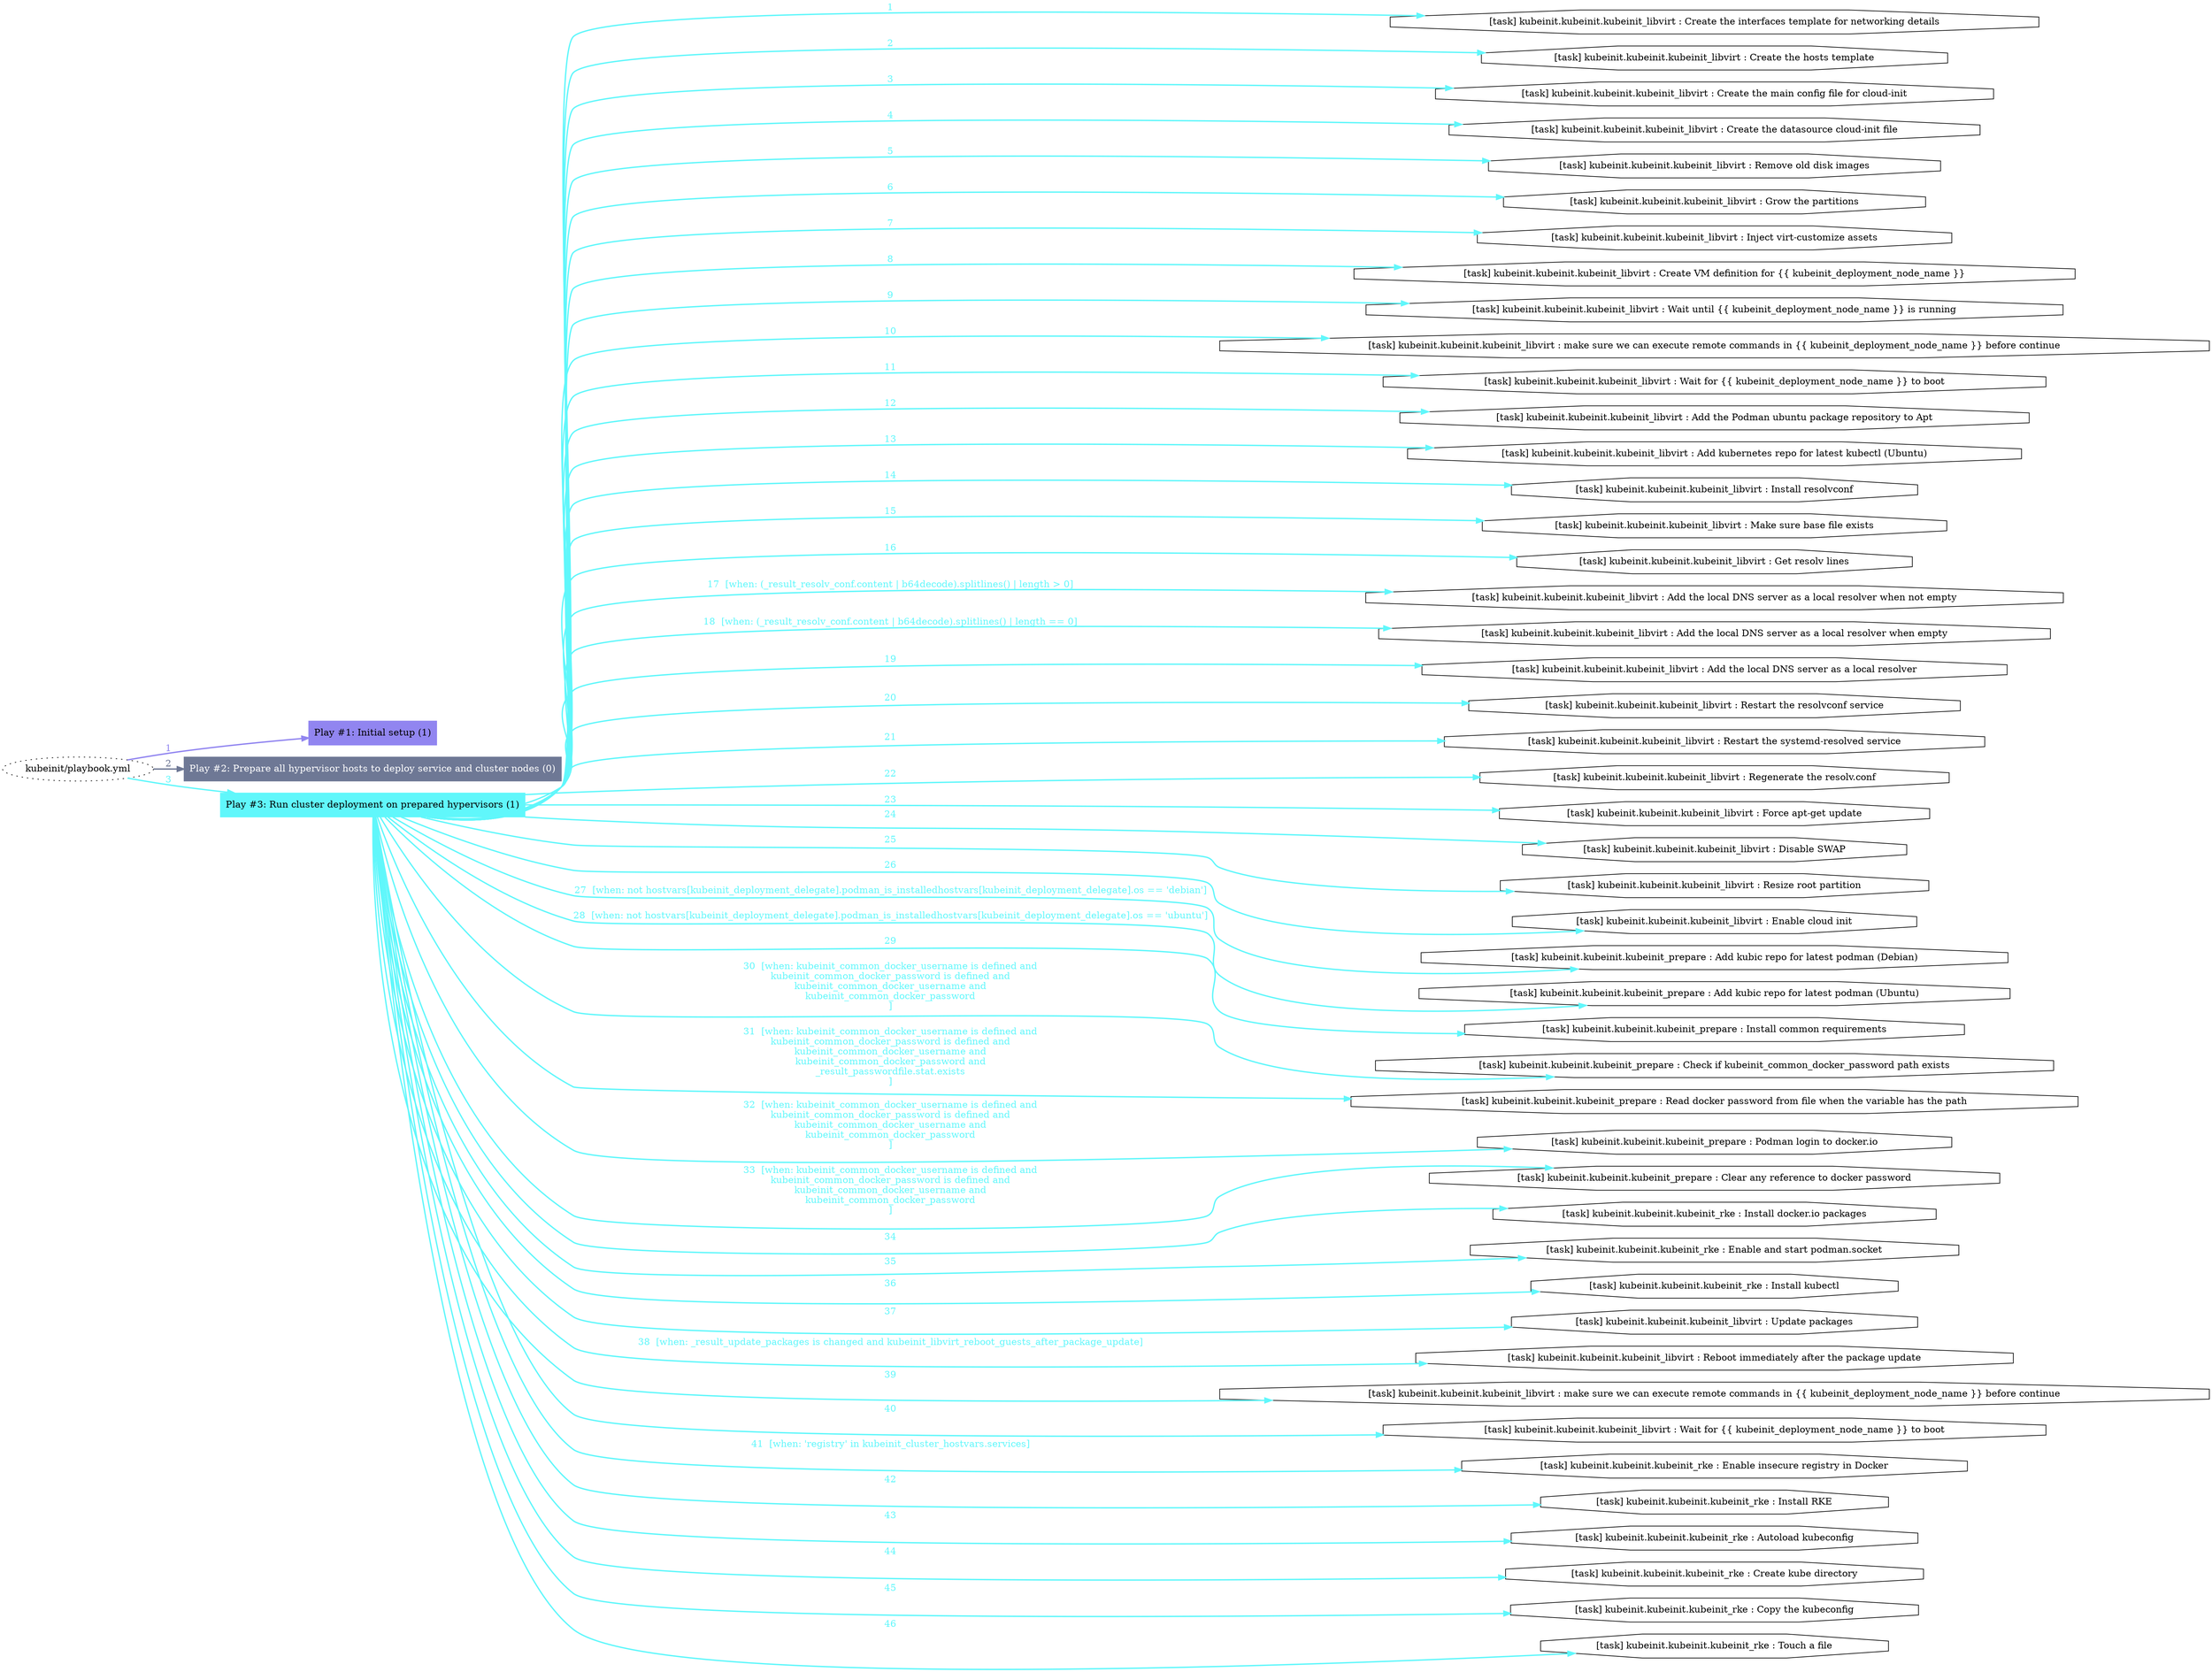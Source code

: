 digraph "kubeinit/playbook.yml "{
	graph [concentrate=true ordering=in rankdir=LR ratio=fill]
	edge [esep=5 sep=10]
	"kubeinit/playbook.yml" [id=root_node style=dotted]
	subgraph "Play #1: Initial setup (1) "{
		"Play #1: Initial setup (1)" [color="#9185f0" fontcolor="#000000" id="play_9eeea9c2-b311-4a8b-b8e2-5568e5272db7" shape=box style=filled tooltip=localhost]
		"kubeinit/playbook.yml" -> "Play #1: Initial setup (1)" [label=1 color="#9185f0" fontcolor="#9185f0" id="edge_12ae481b-4798-40b8-b468-018374bf3f57" style=bold]
	}
	subgraph "Play #2: Prepare all hypervisor hosts to deploy service and cluster nodes (0) "{
		"Play #2: Prepare all hypervisor hosts to deploy service and cluster nodes (0)" [color="#6e7895" fontcolor="#ffffff" id="play_594ba34f-db3d-4c9f-b81a-6cd4f856efc7" shape=box style=filled tooltip=""]
		"kubeinit/playbook.yml" -> "Play #2: Prepare all hypervisor hosts to deploy service and cluster nodes (0)" [label=2 color="#6e7895" fontcolor="#6e7895" id="edge_7771b70f-1e52-4ad0-87c3-402d821da200" style=bold]
	}
	subgraph "Play #3: Run cluster deployment on prepared hypervisors (1) "{
		"Play #3: Run cluster deployment on prepared hypervisors (1)" [color="#60f7fb" fontcolor="#000000" id="play_710655c5-e934-420a-ac91-6c557723e1ef" shape=box style=filled tooltip=localhost]
		"kubeinit/playbook.yml" -> "Play #3: Run cluster deployment on prepared hypervisors (1)" [label=3 color="#60f7fb" fontcolor="#60f7fb" id="edge_02dfe16d-3853-47eb-a2d6-3c775ba72d9f" style=bold]
		"task_4f0fe098-af2f-48ed-80fb-9cd64f452687" [label="[task] kubeinit.kubeinit.kubeinit_libvirt : Create the interfaces template for networking details" id="task_4f0fe098-af2f-48ed-80fb-9cd64f452687" shape=octagon tooltip="[task] kubeinit.kubeinit.kubeinit_libvirt : Create the interfaces template for networking details"]
		"Play #3: Run cluster deployment on prepared hypervisors (1)" -> "task_4f0fe098-af2f-48ed-80fb-9cd64f452687" [label=1 color="#60f7fb" fontcolor="#60f7fb" id="edge_05ccc888-1810-4ddc-a4c7-a117ef663bd1" style=bold]
		"task_148a40b7-ce7f-40de-8348-f1650067883c" [label="[task] kubeinit.kubeinit.kubeinit_libvirt : Create the hosts template" id="task_148a40b7-ce7f-40de-8348-f1650067883c" shape=octagon tooltip="[task] kubeinit.kubeinit.kubeinit_libvirt : Create the hosts template"]
		"Play #3: Run cluster deployment on prepared hypervisors (1)" -> "task_148a40b7-ce7f-40de-8348-f1650067883c" [label=2 color="#60f7fb" fontcolor="#60f7fb" id="edge_663b7abc-5c65-4d10-bb7f-c1c33614297e" style=bold]
		"task_2ae6c2f8-ffbe-43db-9f59-32b83ddb8358" [label="[task] kubeinit.kubeinit.kubeinit_libvirt : Create the main config file for cloud-init" id="task_2ae6c2f8-ffbe-43db-9f59-32b83ddb8358" shape=octagon tooltip="[task] kubeinit.kubeinit.kubeinit_libvirt : Create the main config file for cloud-init"]
		"Play #3: Run cluster deployment on prepared hypervisors (1)" -> "task_2ae6c2f8-ffbe-43db-9f59-32b83ddb8358" [label=3 color="#60f7fb" fontcolor="#60f7fb" id="edge_6c55bf3c-d76d-48a1-86dd-90f749ffda69" style=bold]
		"task_11fcf433-a450-4169-900b-cbffcab4ab66" [label="[task] kubeinit.kubeinit.kubeinit_libvirt : Create the datasource cloud-init file" id="task_11fcf433-a450-4169-900b-cbffcab4ab66" shape=octagon tooltip="[task] kubeinit.kubeinit.kubeinit_libvirt : Create the datasource cloud-init file"]
		"Play #3: Run cluster deployment on prepared hypervisors (1)" -> "task_11fcf433-a450-4169-900b-cbffcab4ab66" [label=4 color="#60f7fb" fontcolor="#60f7fb" id="edge_abaf2afc-a868-4934-96d7-0b1843ac3316" style=bold]
		"task_1e90b77a-ea97-4905-aa4b-eb411ae70fc1" [label="[task] kubeinit.kubeinit.kubeinit_libvirt : Remove old disk images" id="task_1e90b77a-ea97-4905-aa4b-eb411ae70fc1" shape=octagon tooltip="[task] kubeinit.kubeinit.kubeinit_libvirt : Remove old disk images"]
		"Play #3: Run cluster deployment on prepared hypervisors (1)" -> "task_1e90b77a-ea97-4905-aa4b-eb411ae70fc1" [label=5 color="#60f7fb" fontcolor="#60f7fb" id="edge_a2a14b33-56f4-41de-a48b-0f538e7e3c88" style=bold]
		"task_677b935b-b9aa-43c8-98b3-ed75a0ec895e" [label="[task] kubeinit.kubeinit.kubeinit_libvirt : Grow the partitions" id="task_677b935b-b9aa-43c8-98b3-ed75a0ec895e" shape=octagon tooltip="[task] kubeinit.kubeinit.kubeinit_libvirt : Grow the partitions"]
		"Play #3: Run cluster deployment on prepared hypervisors (1)" -> "task_677b935b-b9aa-43c8-98b3-ed75a0ec895e" [label=6 color="#60f7fb" fontcolor="#60f7fb" id="edge_d8ffa7bc-eaf4-461f-8825-475225bf3b64" style=bold]
		"task_b4b30f68-84d1-4a13-b350-5c69c17bcc6c" [label="[task] kubeinit.kubeinit.kubeinit_libvirt : Inject virt-customize assets" id="task_b4b30f68-84d1-4a13-b350-5c69c17bcc6c" shape=octagon tooltip="[task] kubeinit.kubeinit.kubeinit_libvirt : Inject virt-customize assets"]
		"Play #3: Run cluster deployment on prepared hypervisors (1)" -> "task_b4b30f68-84d1-4a13-b350-5c69c17bcc6c" [label=7 color="#60f7fb" fontcolor="#60f7fb" id="edge_fd55086d-4fd0-4629-8b96-5a27515033d8" style=bold]
		"task_1a055126-6135-4825-845a-2782ee5fab07" [label="[task] kubeinit.kubeinit.kubeinit_libvirt : Create VM definition for {{ kubeinit_deployment_node_name }}" id="task_1a055126-6135-4825-845a-2782ee5fab07" shape=octagon tooltip="[task] kubeinit.kubeinit.kubeinit_libvirt : Create VM definition for {{ kubeinit_deployment_node_name }}"]
		"Play #3: Run cluster deployment on prepared hypervisors (1)" -> "task_1a055126-6135-4825-845a-2782ee5fab07" [label=8 color="#60f7fb" fontcolor="#60f7fb" id="edge_dd105e77-9eb6-4ff0-bdfc-f391d02a4753" style=bold]
		"task_143e827a-7992-44b2-a73b-c53ff71a0d42" [label="[task] kubeinit.kubeinit.kubeinit_libvirt : Wait until {{ kubeinit_deployment_node_name }} is running" id="task_143e827a-7992-44b2-a73b-c53ff71a0d42" shape=octagon tooltip="[task] kubeinit.kubeinit.kubeinit_libvirt : Wait until {{ kubeinit_deployment_node_name }} is running"]
		"Play #3: Run cluster deployment on prepared hypervisors (1)" -> "task_143e827a-7992-44b2-a73b-c53ff71a0d42" [label=9 color="#60f7fb" fontcolor="#60f7fb" id="edge_19e58402-0cdf-483e-9df9-0de0960da1d0" style=bold]
		"task_6e79fd03-bfc3-4126-b290-5dbd199f9d3d" [label="[task] kubeinit.kubeinit.kubeinit_libvirt : make sure we can execute remote commands in {{ kubeinit_deployment_node_name }} before continue" id="task_6e79fd03-bfc3-4126-b290-5dbd199f9d3d" shape=octagon tooltip="[task] kubeinit.kubeinit.kubeinit_libvirt : make sure we can execute remote commands in {{ kubeinit_deployment_node_name }} before continue"]
		"Play #3: Run cluster deployment on prepared hypervisors (1)" -> "task_6e79fd03-bfc3-4126-b290-5dbd199f9d3d" [label=10 color="#60f7fb" fontcolor="#60f7fb" id="edge_899fc5e9-1747-42e9-991e-bc1619e3cc46" style=bold]
		"task_9140b1b0-4488-4f8d-90da-91797a81bc3f" [label="[task] kubeinit.kubeinit.kubeinit_libvirt : Wait for {{ kubeinit_deployment_node_name }} to boot" id="task_9140b1b0-4488-4f8d-90da-91797a81bc3f" shape=octagon tooltip="[task] kubeinit.kubeinit.kubeinit_libvirt : Wait for {{ kubeinit_deployment_node_name }} to boot"]
		"Play #3: Run cluster deployment on prepared hypervisors (1)" -> "task_9140b1b0-4488-4f8d-90da-91797a81bc3f" [label=11 color="#60f7fb" fontcolor="#60f7fb" id="edge_d978f00d-882e-465c-b1aa-3e7ff061fc2c" style=bold]
		"task_bafbab93-f740-414f-ad66-56801e3351c9" [label="[task] kubeinit.kubeinit.kubeinit_libvirt : Add the Podman ubuntu package repository to Apt" id="task_bafbab93-f740-414f-ad66-56801e3351c9" shape=octagon tooltip="[task] kubeinit.kubeinit.kubeinit_libvirt : Add the Podman ubuntu package repository to Apt"]
		"Play #3: Run cluster deployment on prepared hypervisors (1)" -> "task_bafbab93-f740-414f-ad66-56801e3351c9" [label=12 color="#60f7fb" fontcolor="#60f7fb" id="edge_0068eb99-8e04-4c85-98fb-e63d443e54dd" style=bold]
		"task_58dfe72b-bac6-4395-856d-243f77bf1f7c" [label="[task] kubeinit.kubeinit.kubeinit_libvirt : Add kubernetes repo for latest kubectl (Ubuntu)" id="task_58dfe72b-bac6-4395-856d-243f77bf1f7c" shape=octagon tooltip="[task] kubeinit.kubeinit.kubeinit_libvirt : Add kubernetes repo for latest kubectl (Ubuntu)"]
		"Play #3: Run cluster deployment on prepared hypervisors (1)" -> "task_58dfe72b-bac6-4395-856d-243f77bf1f7c" [label=13 color="#60f7fb" fontcolor="#60f7fb" id="edge_b05aa7e9-317c-40b4-96e1-c2bbef00a184" style=bold]
		"task_941773f3-a0e3-4e26-9746-be26f725668d" [label="[task] kubeinit.kubeinit.kubeinit_libvirt : Install resolvconf" id="task_941773f3-a0e3-4e26-9746-be26f725668d" shape=octagon tooltip="[task] kubeinit.kubeinit.kubeinit_libvirt : Install resolvconf"]
		"Play #3: Run cluster deployment on prepared hypervisors (1)" -> "task_941773f3-a0e3-4e26-9746-be26f725668d" [label=14 color="#60f7fb" fontcolor="#60f7fb" id="edge_dd563339-2fcd-410f-8060-6fa8fa5304d8" style=bold]
		"task_1bafcffc-265e-46a1-a4a9-c75e0b1c5180" [label="[task] kubeinit.kubeinit.kubeinit_libvirt : Make sure base file exists" id="task_1bafcffc-265e-46a1-a4a9-c75e0b1c5180" shape=octagon tooltip="[task] kubeinit.kubeinit.kubeinit_libvirt : Make sure base file exists"]
		"Play #3: Run cluster deployment on prepared hypervisors (1)" -> "task_1bafcffc-265e-46a1-a4a9-c75e0b1c5180" [label=15 color="#60f7fb" fontcolor="#60f7fb" id="edge_66a30e7a-bae9-4063-9621-5da899d8a999" style=bold]
		"task_0a4cbc5c-7416-4822-bbee-750571a84a28" [label="[task] kubeinit.kubeinit.kubeinit_libvirt : Get resolv lines" id="task_0a4cbc5c-7416-4822-bbee-750571a84a28" shape=octagon tooltip="[task] kubeinit.kubeinit.kubeinit_libvirt : Get resolv lines"]
		"Play #3: Run cluster deployment on prepared hypervisors (1)" -> "task_0a4cbc5c-7416-4822-bbee-750571a84a28" [label=16 color="#60f7fb" fontcolor="#60f7fb" id="edge_0a2795f9-76cc-41a7-b3c6-4bd8a104d6cf" style=bold]
		"task_efa66a85-c466-4ad2-983d-c70f917b0400" [label="[task] kubeinit.kubeinit.kubeinit_libvirt : Add the local DNS server as a local resolver when not empty" id="task_efa66a85-c466-4ad2-983d-c70f917b0400" shape=octagon tooltip="[task] kubeinit.kubeinit.kubeinit_libvirt : Add the local DNS server as a local resolver when not empty"]
		"Play #3: Run cluster deployment on prepared hypervisors (1)" -> "task_efa66a85-c466-4ad2-983d-c70f917b0400" [label="17  [when: (_result_resolv_conf.content | b64decode).splitlines() | length > 0]" color="#60f7fb" fontcolor="#60f7fb" id="edge_58a28661-fe38-44a6-9a64-adae9cc7aef5" style=bold]
		"task_ff907ac8-a584-4285-a2da-67939f33a484" [label="[task] kubeinit.kubeinit.kubeinit_libvirt : Add the local DNS server as a local resolver when empty" id="task_ff907ac8-a584-4285-a2da-67939f33a484" shape=octagon tooltip="[task] kubeinit.kubeinit.kubeinit_libvirt : Add the local DNS server as a local resolver when empty"]
		"Play #3: Run cluster deployment on prepared hypervisors (1)" -> "task_ff907ac8-a584-4285-a2da-67939f33a484" [label="18  [when: (_result_resolv_conf.content | b64decode).splitlines() | length == 0]" color="#60f7fb" fontcolor="#60f7fb" id="edge_61143770-f758-4628-adac-ea81179b3c33" style=bold]
		"task_0ec99c81-f579-4f64-8296-adc27c74429a" [label="[task] kubeinit.kubeinit.kubeinit_libvirt : Add the local DNS server as a local resolver" id="task_0ec99c81-f579-4f64-8296-adc27c74429a" shape=octagon tooltip="[task] kubeinit.kubeinit.kubeinit_libvirt : Add the local DNS server as a local resolver"]
		"Play #3: Run cluster deployment on prepared hypervisors (1)" -> "task_0ec99c81-f579-4f64-8296-adc27c74429a" [label=19 color="#60f7fb" fontcolor="#60f7fb" id="edge_bf45f510-6e95-43e5-9c3f-1afc2649d7b2" style=bold]
		"task_c362220b-1113-4b30-a7ee-0c4191312b6d" [label="[task] kubeinit.kubeinit.kubeinit_libvirt : Restart the resolvconf service" id="task_c362220b-1113-4b30-a7ee-0c4191312b6d" shape=octagon tooltip="[task] kubeinit.kubeinit.kubeinit_libvirt : Restart the resolvconf service"]
		"Play #3: Run cluster deployment on prepared hypervisors (1)" -> "task_c362220b-1113-4b30-a7ee-0c4191312b6d" [label=20 color="#60f7fb" fontcolor="#60f7fb" id="edge_27387966-b786-4309-9fdf-7a97907eee60" style=bold]
		"task_2a362e4d-ddc1-4891-819a-a2c3ddc829fd" [label="[task] kubeinit.kubeinit.kubeinit_libvirt : Restart the systemd-resolved service" id="task_2a362e4d-ddc1-4891-819a-a2c3ddc829fd" shape=octagon tooltip="[task] kubeinit.kubeinit.kubeinit_libvirt : Restart the systemd-resolved service"]
		"Play #3: Run cluster deployment on prepared hypervisors (1)" -> "task_2a362e4d-ddc1-4891-819a-a2c3ddc829fd" [label=21 color="#60f7fb" fontcolor="#60f7fb" id="edge_76afeed4-688f-4786-aea8-4fed5794dfd1" style=bold]
		"task_f8d8294c-bc8d-4b4c-afaf-0b5adc913e2b" [label="[task] kubeinit.kubeinit.kubeinit_libvirt : Regenerate the resolv.conf" id="task_f8d8294c-bc8d-4b4c-afaf-0b5adc913e2b" shape=octagon tooltip="[task] kubeinit.kubeinit.kubeinit_libvirt : Regenerate the resolv.conf"]
		"Play #3: Run cluster deployment on prepared hypervisors (1)" -> "task_f8d8294c-bc8d-4b4c-afaf-0b5adc913e2b" [label=22 color="#60f7fb" fontcolor="#60f7fb" id="edge_a8e38527-cbb6-4e01-8453-b456d590a805" style=bold]
		"task_798613d7-08fe-4165-b4da-506b5b0787ac" [label="[task] kubeinit.kubeinit.kubeinit_libvirt : Force apt-get update" id="task_798613d7-08fe-4165-b4da-506b5b0787ac" shape=octagon tooltip="[task] kubeinit.kubeinit.kubeinit_libvirt : Force apt-get update"]
		"Play #3: Run cluster deployment on prepared hypervisors (1)" -> "task_798613d7-08fe-4165-b4da-506b5b0787ac" [label=23 color="#60f7fb" fontcolor="#60f7fb" id="edge_f6cd2e1f-51cc-4700-8ccf-1b16628eb451" style=bold]
		"task_c0a85352-2900-456f-9c0d-eaac2aee68fd" [label="[task] kubeinit.kubeinit.kubeinit_libvirt : Disable SWAP" id="task_c0a85352-2900-456f-9c0d-eaac2aee68fd" shape=octagon tooltip="[task] kubeinit.kubeinit.kubeinit_libvirt : Disable SWAP"]
		"Play #3: Run cluster deployment on prepared hypervisors (1)" -> "task_c0a85352-2900-456f-9c0d-eaac2aee68fd" [label=24 color="#60f7fb" fontcolor="#60f7fb" id="edge_07d70981-0e54-406f-8d12-ee1d5479c129" style=bold]
		"task_7dbad8cf-1220-456b-9bcf-2aaf37d82c5b" [label="[task] kubeinit.kubeinit.kubeinit_libvirt : Resize root partition" id="task_7dbad8cf-1220-456b-9bcf-2aaf37d82c5b" shape=octagon tooltip="[task] kubeinit.kubeinit.kubeinit_libvirt : Resize root partition"]
		"Play #3: Run cluster deployment on prepared hypervisors (1)" -> "task_7dbad8cf-1220-456b-9bcf-2aaf37d82c5b" [label=25 color="#60f7fb" fontcolor="#60f7fb" id="edge_440de16b-1d36-444a-aa3a-6782b5cc0923" style=bold]
		"task_ad3732e8-35da-47a5-a4da-0cdbb532ff4c" [label="[task] kubeinit.kubeinit.kubeinit_libvirt : Enable cloud init" id="task_ad3732e8-35da-47a5-a4da-0cdbb532ff4c" shape=octagon tooltip="[task] kubeinit.kubeinit.kubeinit_libvirt : Enable cloud init"]
		"Play #3: Run cluster deployment on prepared hypervisors (1)" -> "task_ad3732e8-35da-47a5-a4da-0cdbb532ff4c" [label=26 color="#60f7fb" fontcolor="#60f7fb" id="edge_c8207e17-e56f-4b1c-9597-fc87db77b0e0" style=bold]
		"task_e858881f-c48d-4362-b26f-0af9df4c08e8" [label="[task] kubeinit.kubeinit.kubeinit_prepare : Add kubic repo for latest podman (Debian)" id="task_e858881f-c48d-4362-b26f-0af9df4c08e8" shape=octagon tooltip="[task] kubeinit.kubeinit.kubeinit_prepare : Add kubic repo for latest podman (Debian)"]
		"Play #3: Run cluster deployment on prepared hypervisors (1)" -> "task_e858881f-c48d-4362-b26f-0af9df4c08e8" [label="27  [when: not hostvars[kubeinit_deployment_delegate].podman_is_installedhostvars[kubeinit_deployment_delegate].os == 'debian']" color="#60f7fb" fontcolor="#60f7fb" id="edge_f2b39784-0163-4b27-9998-093b28d65507" style=bold]
		"task_aeedd833-3279-498a-be01-f9ad82245bb0" [label="[task] kubeinit.kubeinit.kubeinit_prepare : Add kubic repo for latest podman (Ubuntu)" id="task_aeedd833-3279-498a-be01-f9ad82245bb0" shape=octagon tooltip="[task] kubeinit.kubeinit.kubeinit_prepare : Add kubic repo for latest podman (Ubuntu)"]
		"Play #3: Run cluster deployment on prepared hypervisors (1)" -> "task_aeedd833-3279-498a-be01-f9ad82245bb0" [label="28  [when: not hostvars[kubeinit_deployment_delegate].podman_is_installedhostvars[kubeinit_deployment_delegate].os == 'ubuntu']" color="#60f7fb" fontcolor="#60f7fb" id="edge_d87b1568-6d5a-4748-8796-a30ca729b846" style=bold]
		"task_60b25097-2fba-4f6a-8b79-60be374b6d86" [label="[task] kubeinit.kubeinit.kubeinit_prepare : Install common requirements" id="task_60b25097-2fba-4f6a-8b79-60be374b6d86" shape=octagon tooltip="[task] kubeinit.kubeinit.kubeinit_prepare : Install common requirements"]
		"Play #3: Run cluster deployment on prepared hypervisors (1)" -> "task_60b25097-2fba-4f6a-8b79-60be374b6d86" [label=29 color="#60f7fb" fontcolor="#60f7fb" id="edge_2d96e414-9e2c-4448-9e65-b3ae708930a9" style=bold]
		"task_8512503f-ef8c-4c0a-9f8c-17afc59749c1" [label="[task] kubeinit.kubeinit.kubeinit_prepare : Check if kubeinit_common_docker_password path exists" id="task_8512503f-ef8c-4c0a-9f8c-17afc59749c1" shape=octagon tooltip="[task] kubeinit.kubeinit.kubeinit_prepare : Check if kubeinit_common_docker_password path exists"]
		"Play #3: Run cluster deployment on prepared hypervisors (1)" -> "task_8512503f-ef8c-4c0a-9f8c-17afc59749c1" [label="30  [when: kubeinit_common_docker_username is defined and
kubeinit_common_docker_password is defined and
kubeinit_common_docker_username and
kubeinit_common_docker_password
]" color="#60f7fb" fontcolor="#60f7fb" id="edge_c9ca070b-651a-492c-8ad1-d937339831b3" style=bold]
		"task_29712656-bb13-44ab-84a5-af3e9df1b329" [label="[task] kubeinit.kubeinit.kubeinit_prepare : Read docker password from file when the variable has the path" id="task_29712656-bb13-44ab-84a5-af3e9df1b329" shape=octagon tooltip="[task] kubeinit.kubeinit.kubeinit_prepare : Read docker password from file when the variable has the path"]
		"Play #3: Run cluster deployment on prepared hypervisors (1)" -> "task_29712656-bb13-44ab-84a5-af3e9df1b329" [label="31  [when: kubeinit_common_docker_username is defined and
kubeinit_common_docker_password is defined and
kubeinit_common_docker_username and
kubeinit_common_docker_password and
_result_passwordfile.stat.exists
]" color="#60f7fb" fontcolor="#60f7fb" id="edge_a551c457-d3fa-4fff-8a82-9cb4a371654a" style=bold]
		"task_c63aadf4-2299-455f-b79a-c19ed86c3193" [label="[task] kubeinit.kubeinit.kubeinit_prepare : Podman login to docker.io" id="task_c63aadf4-2299-455f-b79a-c19ed86c3193" shape=octagon tooltip="[task] kubeinit.kubeinit.kubeinit_prepare : Podman login to docker.io"]
		"Play #3: Run cluster deployment on prepared hypervisors (1)" -> "task_c63aadf4-2299-455f-b79a-c19ed86c3193" [label="32  [when: kubeinit_common_docker_username is defined and
kubeinit_common_docker_password is defined and
kubeinit_common_docker_username and
kubeinit_common_docker_password
]" color="#60f7fb" fontcolor="#60f7fb" id="edge_3b46a4ac-d1de-4dcb-a100-304e09a3ab26" style=bold]
		"task_ca4983ad-c4a1-452a-b9b2-99de5af5a0cb" [label="[task] kubeinit.kubeinit.kubeinit_prepare : Clear any reference to docker password" id="task_ca4983ad-c4a1-452a-b9b2-99de5af5a0cb" shape=octagon tooltip="[task] kubeinit.kubeinit.kubeinit_prepare : Clear any reference to docker password"]
		"Play #3: Run cluster deployment on prepared hypervisors (1)" -> "task_ca4983ad-c4a1-452a-b9b2-99de5af5a0cb" [label="33  [when: kubeinit_common_docker_username is defined and
kubeinit_common_docker_password is defined and
kubeinit_common_docker_username and
kubeinit_common_docker_password
]" color="#60f7fb" fontcolor="#60f7fb" id="edge_7396f94b-65c3-4f19-b53f-a7f60c954544" style=bold]
		"task_083a9579-3c9d-4100-9861-e03d4b769c7e" [label="[task] kubeinit.kubeinit.kubeinit_rke : Install docker.io packages" id="task_083a9579-3c9d-4100-9861-e03d4b769c7e" shape=octagon tooltip="[task] kubeinit.kubeinit.kubeinit_rke : Install docker.io packages"]
		"Play #3: Run cluster deployment on prepared hypervisors (1)" -> "task_083a9579-3c9d-4100-9861-e03d4b769c7e" [label=34 color="#60f7fb" fontcolor="#60f7fb" id="edge_7e8ef912-6252-4cec-8046-542b31d11f77" style=bold]
		"task_5b10d40f-0527-42bf-9b3d-96a642073321" [label="[task] kubeinit.kubeinit.kubeinit_rke : Enable and start podman.socket" id="task_5b10d40f-0527-42bf-9b3d-96a642073321" shape=octagon tooltip="[task] kubeinit.kubeinit.kubeinit_rke : Enable and start podman.socket"]
		"Play #3: Run cluster deployment on prepared hypervisors (1)" -> "task_5b10d40f-0527-42bf-9b3d-96a642073321" [label=35 color="#60f7fb" fontcolor="#60f7fb" id="edge_48c45a64-2240-4e70-b33a-6aae42a20b1f" style=bold]
		"task_549e8b96-1643-4c35-8c3a-ff1b1c980ba3" [label="[task] kubeinit.kubeinit.kubeinit_rke : Install kubectl" id="task_549e8b96-1643-4c35-8c3a-ff1b1c980ba3" shape=octagon tooltip="[task] kubeinit.kubeinit.kubeinit_rke : Install kubectl"]
		"Play #3: Run cluster deployment on prepared hypervisors (1)" -> "task_549e8b96-1643-4c35-8c3a-ff1b1c980ba3" [label=36 color="#60f7fb" fontcolor="#60f7fb" id="edge_3a9a5863-cf7d-4592-b124-85b31216e869" style=bold]
		"task_efd1df00-4568-4035-aa83-e49a19b7d148" [label="[task] kubeinit.kubeinit.kubeinit_libvirt : Update packages" id="task_efd1df00-4568-4035-aa83-e49a19b7d148" shape=octagon tooltip="[task] kubeinit.kubeinit.kubeinit_libvirt : Update packages"]
		"Play #3: Run cluster deployment on prepared hypervisors (1)" -> "task_efd1df00-4568-4035-aa83-e49a19b7d148" [label=37 color="#60f7fb" fontcolor="#60f7fb" id="edge_98b51cd7-90a8-479b-8e73-05ccb02aebfa" style=bold]
		"task_cfe54a2b-0ffd-4a46-b7f1-df3a622caa37" [label="[task] kubeinit.kubeinit.kubeinit_libvirt : Reboot immediately after the package update" id="task_cfe54a2b-0ffd-4a46-b7f1-df3a622caa37" shape=octagon tooltip="[task] kubeinit.kubeinit.kubeinit_libvirt : Reboot immediately after the package update"]
		"Play #3: Run cluster deployment on prepared hypervisors (1)" -> "task_cfe54a2b-0ffd-4a46-b7f1-df3a622caa37" [label="38  [when: _result_update_packages is changed and kubeinit_libvirt_reboot_guests_after_package_update]" color="#60f7fb" fontcolor="#60f7fb" id="edge_362a89eb-90ef-44d6-86c9-12041eda2f16" style=bold]
		"task_1a258595-db9e-46bd-92a0-d31bd15a2475" [label="[task] kubeinit.kubeinit.kubeinit_libvirt : make sure we can execute remote commands in {{ kubeinit_deployment_node_name }} before continue" id="task_1a258595-db9e-46bd-92a0-d31bd15a2475" shape=octagon tooltip="[task] kubeinit.kubeinit.kubeinit_libvirt : make sure we can execute remote commands in {{ kubeinit_deployment_node_name }} before continue"]
		"Play #3: Run cluster deployment on prepared hypervisors (1)" -> "task_1a258595-db9e-46bd-92a0-d31bd15a2475" [label=39 color="#60f7fb" fontcolor="#60f7fb" id="edge_d90f92c7-68c9-47ac-a205-0443292c012a" style=bold]
		"task_d7f6c0d8-33d9-462f-8211-5dd957ba1faf" [label="[task] kubeinit.kubeinit.kubeinit_libvirt : Wait for {{ kubeinit_deployment_node_name }} to boot" id="task_d7f6c0d8-33d9-462f-8211-5dd957ba1faf" shape=octagon tooltip="[task] kubeinit.kubeinit.kubeinit_libvirt : Wait for {{ kubeinit_deployment_node_name }} to boot"]
		"Play #3: Run cluster deployment on prepared hypervisors (1)" -> "task_d7f6c0d8-33d9-462f-8211-5dd957ba1faf" [label=40 color="#60f7fb" fontcolor="#60f7fb" id="edge_6db15b24-1226-4b70-a760-8058e8393727" style=bold]
		"task_1ed7c967-5111-43c2-ba7f-5422fb9b97c4" [label="[task] kubeinit.kubeinit.kubeinit_rke : Enable insecure registry in Docker" id="task_1ed7c967-5111-43c2-ba7f-5422fb9b97c4" shape=octagon tooltip="[task] kubeinit.kubeinit.kubeinit_rke : Enable insecure registry in Docker"]
		"Play #3: Run cluster deployment on prepared hypervisors (1)" -> "task_1ed7c967-5111-43c2-ba7f-5422fb9b97c4" [label="41  [when: 'registry' in kubeinit_cluster_hostvars.services]" color="#60f7fb" fontcolor="#60f7fb" id="edge_958efc70-4b02-4561-a7b7-a6b728553d10" style=bold]
		"task_765b9f88-efa4-41a9-bb0e-1b6f6095a40d" [label="[task] kubeinit.kubeinit.kubeinit_rke : Install RKE" id="task_765b9f88-efa4-41a9-bb0e-1b6f6095a40d" shape=octagon tooltip="[task] kubeinit.kubeinit.kubeinit_rke : Install RKE"]
		"Play #3: Run cluster deployment on prepared hypervisors (1)" -> "task_765b9f88-efa4-41a9-bb0e-1b6f6095a40d" [label=42 color="#60f7fb" fontcolor="#60f7fb" id="edge_51bba130-5d07-47e6-9424-a2e5df38ca50" style=bold]
		"task_fe54cf3e-1ffa-4dbe-8639-91060cf3ec1f" [label="[task] kubeinit.kubeinit.kubeinit_rke : Autoload kubeconfig" id="task_fe54cf3e-1ffa-4dbe-8639-91060cf3ec1f" shape=octagon tooltip="[task] kubeinit.kubeinit.kubeinit_rke : Autoload kubeconfig"]
		"Play #3: Run cluster deployment on prepared hypervisors (1)" -> "task_fe54cf3e-1ffa-4dbe-8639-91060cf3ec1f" [label=43 color="#60f7fb" fontcolor="#60f7fb" id="edge_b4c79df1-5662-452b-b955-d965225a458b" style=bold]
		"task_5cc6c908-a911-474d-ad65-f151587c9229" [label="[task] kubeinit.kubeinit.kubeinit_rke : Create kube directory" id="task_5cc6c908-a911-474d-ad65-f151587c9229" shape=octagon tooltip="[task] kubeinit.kubeinit.kubeinit_rke : Create kube directory"]
		"Play #3: Run cluster deployment on prepared hypervisors (1)" -> "task_5cc6c908-a911-474d-ad65-f151587c9229" [label=44 color="#60f7fb" fontcolor="#60f7fb" id="edge_d5cc146a-14d3-4db6-b85c-81250cc30fa0" style=bold]
		"task_674f16a5-7dd3-4132-afa9-c0fefb0b41ea" [label="[task] kubeinit.kubeinit.kubeinit_rke : Copy the kubeconfig" id="task_674f16a5-7dd3-4132-afa9-c0fefb0b41ea" shape=octagon tooltip="[task] kubeinit.kubeinit.kubeinit_rke : Copy the kubeconfig"]
		"Play #3: Run cluster deployment on prepared hypervisors (1)" -> "task_674f16a5-7dd3-4132-afa9-c0fefb0b41ea" [label=45 color="#60f7fb" fontcolor="#60f7fb" id="edge_13d4cbdc-5763-4199-bc0e-3aff352eb3eb" style=bold]
		"task_9c5a3775-b229-4de2-a6db-cec8c49a2347" [label="[task] kubeinit.kubeinit.kubeinit_rke : Touch a file" id="task_9c5a3775-b229-4de2-a6db-cec8c49a2347" shape=octagon tooltip="[task] kubeinit.kubeinit.kubeinit_rke : Touch a file"]
		"Play #3: Run cluster deployment on prepared hypervisors (1)" -> "task_9c5a3775-b229-4de2-a6db-cec8c49a2347" [label=46 color="#60f7fb" fontcolor="#60f7fb" id="edge_c60ac0f0-8d93-47fb-93c5-888af03b34dc" style=bold]
	}
}
